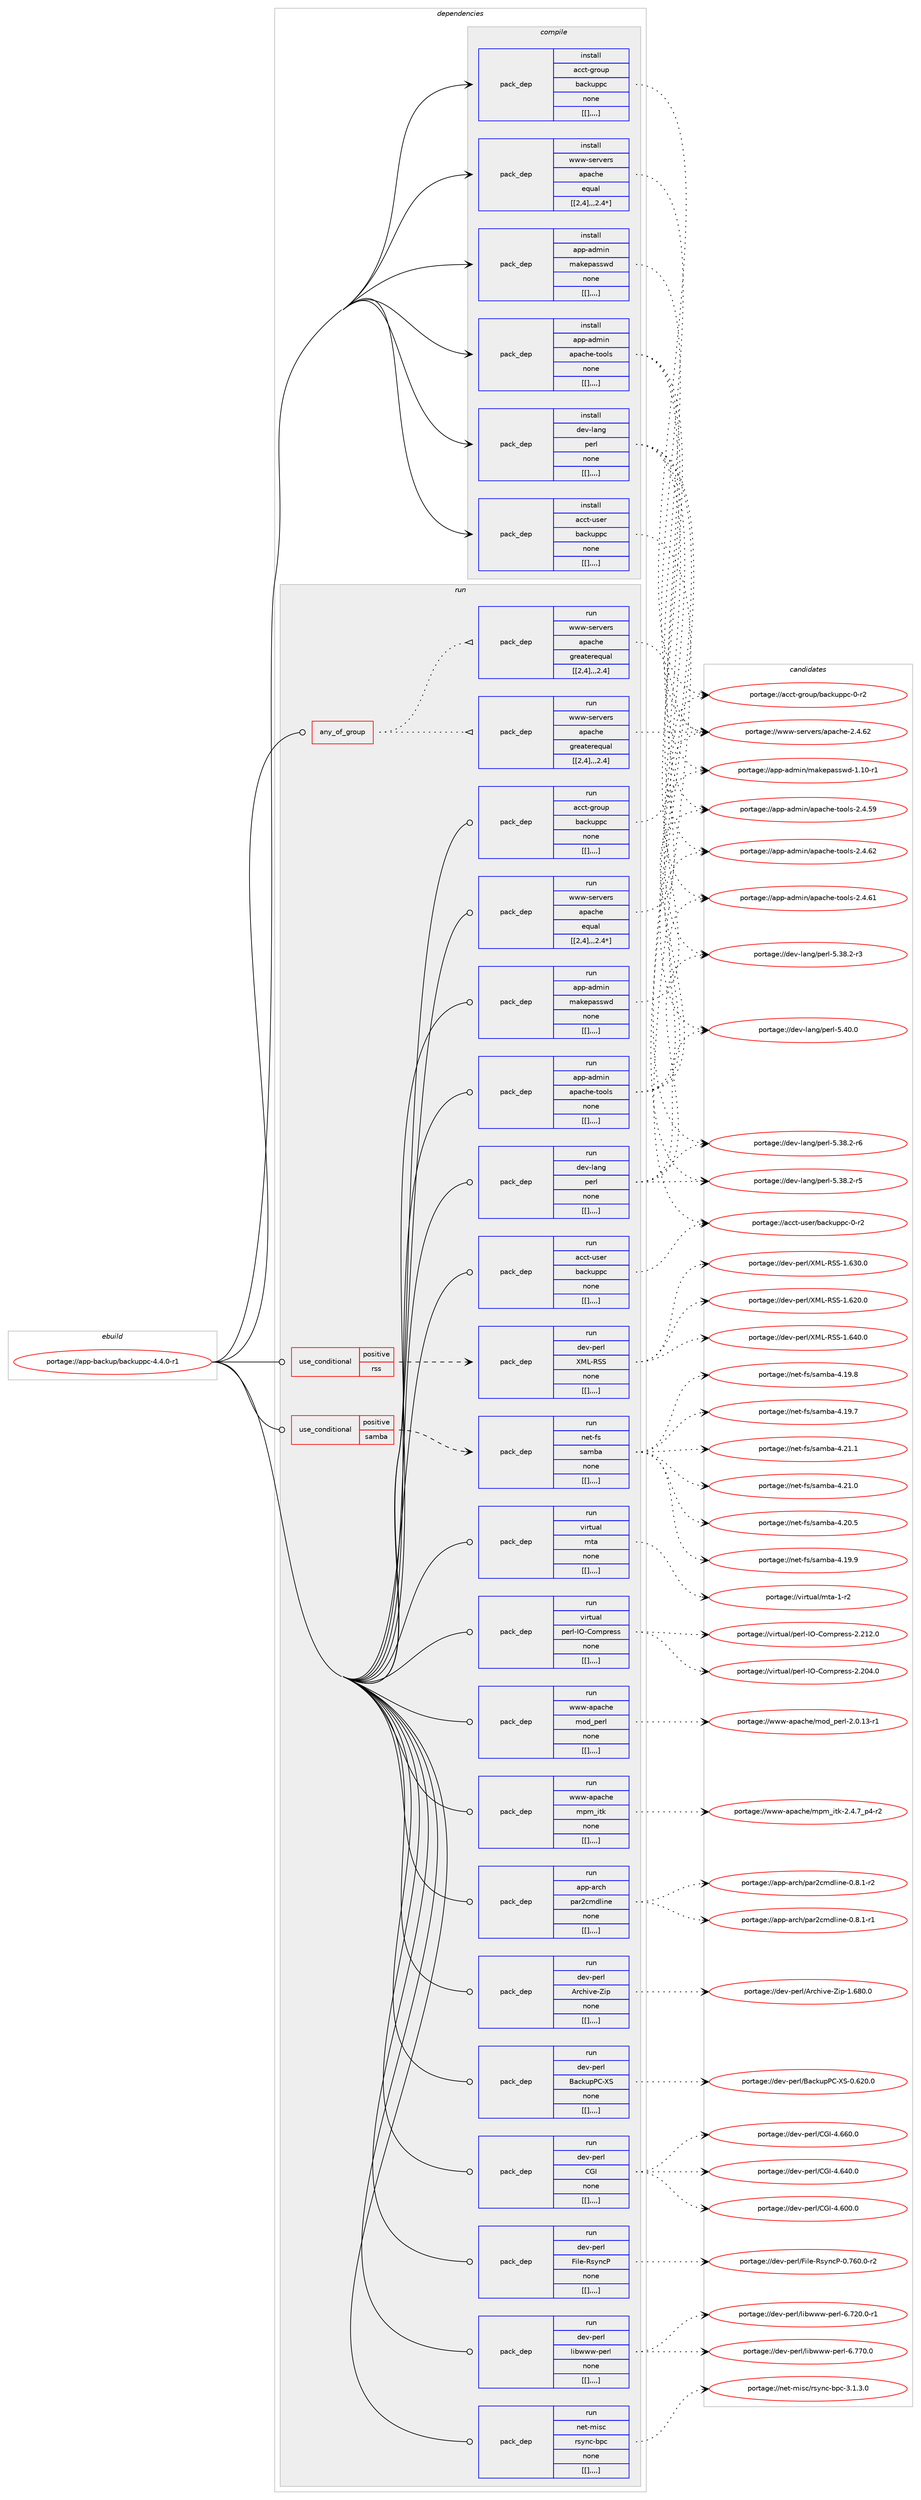 digraph prolog {

# *************
# Graph options
# *************

newrank=true;
concentrate=true;
compound=true;
graph [rankdir=LR,fontname=Helvetica,fontsize=10,ranksep=1.5];#, ranksep=2.5, nodesep=0.2];
edge  [arrowhead=vee];
node  [fontname=Helvetica,fontsize=10];

# **********
# The ebuild
# **********

subgraph cluster_leftcol {
color=gray;
label=<<i>ebuild</i>>;
id [label="portage://app-backup/backuppc-4.4.0-r1", color=red, width=4, href="../app-backup/backuppc-4.4.0-r1.svg"];
}

# ****************
# The dependencies
# ****************

subgraph cluster_midcol {
color=gray;
label=<<i>dependencies</i>>;
subgraph cluster_compile {
fillcolor="#eeeeee";
style=filled;
label=<<i>compile</i>>;
subgraph pack5897 {
dependency8247 [label=<<TABLE BORDER="0" CELLBORDER="1" CELLSPACING="0" CELLPADDING="4" WIDTH="220"><TR><TD ROWSPAN="6" CELLPADDING="30">pack_dep</TD></TR><TR><TD WIDTH="110">install</TD></TR><TR><TD>acct-group</TD></TR><TR><TD>backuppc</TD></TR><TR><TD>none</TD></TR><TR><TD>[[],,,,]</TD></TR></TABLE>>, shape=none, color=blue];
}
id:e -> dependency8247:w [weight=20,style="solid",arrowhead="vee"];
subgraph pack5913 {
dependency8285 [label=<<TABLE BORDER="0" CELLBORDER="1" CELLSPACING="0" CELLPADDING="4" WIDTH="220"><TR><TD ROWSPAN="6" CELLPADDING="30">pack_dep</TD></TR><TR><TD WIDTH="110">install</TD></TR><TR><TD>acct-user</TD></TR><TR><TD>backuppc</TD></TR><TR><TD>none</TD></TR><TR><TD>[[],,,,]</TD></TR></TABLE>>, shape=none, color=blue];
}
id:e -> dependency8285:w [weight=20,style="solid",arrowhead="vee"];
subgraph pack5925 {
dependency8306 [label=<<TABLE BORDER="0" CELLBORDER="1" CELLSPACING="0" CELLPADDING="4" WIDTH="220"><TR><TD ROWSPAN="6" CELLPADDING="30">pack_dep</TD></TR><TR><TD WIDTH="110">install</TD></TR><TR><TD>app-admin</TD></TR><TR><TD>apache-tools</TD></TR><TR><TD>none</TD></TR><TR><TD>[[],,,,]</TD></TR></TABLE>>, shape=none, color=blue];
}
id:e -> dependency8306:w [weight=20,style="solid",arrowhead="vee"];
subgraph pack5935 {
dependency8367 [label=<<TABLE BORDER="0" CELLBORDER="1" CELLSPACING="0" CELLPADDING="4" WIDTH="220"><TR><TD ROWSPAN="6" CELLPADDING="30">pack_dep</TD></TR><TR><TD WIDTH="110">install</TD></TR><TR><TD>app-admin</TD></TR><TR><TD>makepasswd</TD></TR><TR><TD>none</TD></TR><TR><TD>[[],,,,]</TD></TR></TABLE>>, shape=none, color=blue];
}
id:e -> dependency8367:w [weight=20,style="solid",arrowhead="vee"];
subgraph pack5983 {
dependency8421 [label=<<TABLE BORDER="0" CELLBORDER="1" CELLSPACING="0" CELLPADDING="4" WIDTH="220"><TR><TD ROWSPAN="6" CELLPADDING="30">pack_dep</TD></TR><TR><TD WIDTH="110">install</TD></TR><TR><TD>dev-lang</TD></TR><TR><TD>perl</TD></TR><TR><TD>none</TD></TR><TR><TD>[[],,,,]</TD></TR></TABLE>>, shape=none, color=blue];
}
id:e -> dependency8421:w [weight=20,style="solid",arrowhead="vee"];
subgraph pack6026 {
dependency8478 [label=<<TABLE BORDER="0" CELLBORDER="1" CELLSPACING="0" CELLPADDING="4" WIDTH="220"><TR><TD ROWSPAN="6" CELLPADDING="30">pack_dep</TD></TR><TR><TD WIDTH="110">install</TD></TR><TR><TD>www-servers</TD></TR><TR><TD>apache</TD></TR><TR><TD>equal</TD></TR><TR><TD>[[2,4],,,2.4*]</TD></TR></TABLE>>, shape=none, color=blue];
}
id:e -> dependency8478:w [weight=20,style="solid",arrowhead="vee"];
}
subgraph cluster_compileandrun {
fillcolor="#eeeeee";
style=filled;
label=<<i>compile and run</i>>;
}
subgraph cluster_run {
fillcolor="#eeeeee";
style=filled;
label=<<i>run</i>>;
subgraph any32 {
dependency8513 [label=<<TABLE BORDER="0" CELLBORDER="1" CELLSPACING="0" CELLPADDING="4"><TR><TD CELLPADDING="10">any_of_group</TD></TR></TABLE>>, shape=none, color=red];subgraph pack6058 {
dependency8514 [label=<<TABLE BORDER="0" CELLBORDER="1" CELLSPACING="0" CELLPADDING="4" WIDTH="220"><TR><TD ROWSPAN="6" CELLPADDING="30">pack_dep</TD></TR><TR><TD WIDTH="110">run</TD></TR><TR><TD>www-servers</TD></TR><TR><TD>apache</TD></TR><TR><TD>greaterequal</TD></TR><TR><TD>[[2,4],,,2.4]</TD></TR></TABLE>>, shape=none, color=blue];
}
dependency8513:e -> dependency8514:w [weight=20,style="dotted",arrowhead="oinv"];
subgraph pack6061 {
dependency8554 [label=<<TABLE BORDER="0" CELLBORDER="1" CELLSPACING="0" CELLPADDING="4" WIDTH="220"><TR><TD ROWSPAN="6" CELLPADDING="30">pack_dep</TD></TR><TR><TD WIDTH="110">run</TD></TR><TR><TD>www-servers</TD></TR><TR><TD>apache</TD></TR><TR><TD>greaterequal</TD></TR><TR><TD>[[2,4],,,2.4]</TD></TR></TABLE>>, shape=none, color=blue];
}
dependency8513:e -> dependency8554:w [weight=20,style="dotted",arrowhead="oinv"];
}
id:e -> dependency8513:w [weight=20,style="solid",arrowhead="odot"];
subgraph cond2459 {
dependency8578 [label=<<TABLE BORDER="0" CELLBORDER="1" CELLSPACING="0" CELLPADDING="4"><TR><TD ROWSPAN="3" CELLPADDING="10">use_conditional</TD></TR><TR><TD>positive</TD></TR><TR><TD>rss</TD></TR></TABLE>>, shape=none, color=red];
subgraph pack6100 {
dependency8616 [label=<<TABLE BORDER="0" CELLBORDER="1" CELLSPACING="0" CELLPADDING="4" WIDTH="220"><TR><TD ROWSPAN="6" CELLPADDING="30">pack_dep</TD></TR><TR><TD WIDTH="110">run</TD></TR><TR><TD>dev-perl</TD></TR><TR><TD>XML-RSS</TD></TR><TR><TD>none</TD></TR><TR><TD>[[],,,,]</TD></TR></TABLE>>, shape=none, color=blue];
}
dependency8578:e -> dependency8616:w [weight=20,style="dashed",arrowhead="vee"];
}
id:e -> dependency8578:w [weight=20,style="solid",arrowhead="odot"];
subgraph cond2486 {
dependency8637 [label=<<TABLE BORDER="0" CELLBORDER="1" CELLSPACING="0" CELLPADDING="4"><TR><TD ROWSPAN="3" CELLPADDING="10">use_conditional</TD></TR><TR><TD>positive</TD></TR><TR><TD>samba</TD></TR></TABLE>>, shape=none, color=red];
subgraph pack6223 {
dependency8785 [label=<<TABLE BORDER="0" CELLBORDER="1" CELLSPACING="0" CELLPADDING="4" WIDTH="220"><TR><TD ROWSPAN="6" CELLPADDING="30">pack_dep</TD></TR><TR><TD WIDTH="110">run</TD></TR><TR><TD>net-fs</TD></TR><TR><TD>samba</TD></TR><TR><TD>none</TD></TR><TR><TD>[[],,,,]</TD></TR></TABLE>>, shape=none, color=blue];
}
dependency8637:e -> dependency8785:w [weight=20,style="dashed",arrowhead="vee"];
}
id:e -> dependency8637:w [weight=20,style="solid",arrowhead="odot"];
subgraph pack6238 {
dependency8792 [label=<<TABLE BORDER="0" CELLBORDER="1" CELLSPACING="0" CELLPADDING="4" WIDTH="220"><TR><TD ROWSPAN="6" CELLPADDING="30">pack_dep</TD></TR><TR><TD WIDTH="110">run</TD></TR><TR><TD>acct-group</TD></TR><TR><TD>backuppc</TD></TR><TR><TD>none</TD></TR><TR><TD>[[],,,,]</TD></TR></TABLE>>, shape=none, color=blue];
}
id:e -> dependency8792:w [weight=20,style="solid",arrowhead="odot"];
subgraph pack6241 {
dependency8851 [label=<<TABLE BORDER="0" CELLBORDER="1" CELLSPACING="0" CELLPADDING="4" WIDTH="220"><TR><TD ROWSPAN="6" CELLPADDING="30">pack_dep</TD></TR><TR><TD WIDTH="110">run</TD></TR><TR><TD>acct-user</TD></TR><TR><TD>backuppc</TD></TR><TR><TD>none</TD></TR><TR><TD>[[],,,,]</TD></TR></TABLE>>, shape=none, color=blue];
}
id:e -> dependency8851:w [weight=20,style="solid",arrowhead="odot"];
subgraph pack6285 {
dependency8877 [label=<<TABLE BORDER="0" CELLBORDER="1" CELLSPACING="0" CELLPADDING="4" WIDTH="220"><TR><TD ROWSPAN="6" CELLPADDING="30">pack_dep</TD></TR><TR><TD WIDTH="110">run</TD></TR><TR><TD>app-admin</TD></TR><TR><TD>apache-tools</TD></TR><TR><TD>none</TD></TR><TR><TD>[[],,,,]</TD></TR></TABLE>>, shape=none, color=blue];
}
id:e -> dependency8877:w [weight=20,style="solid",arrowhead="odot"];
subgraph pack6314 {
dependency8918 [label=<<TABLE BORDER="0" CELLBORDER="1" CELLSPACING="0" CELLPADDING="4" WIDTH="220"><TR><TD ROWSPAN="6" CELLPADDING="30">pack_dep</TD></TR><TR><TD WIDTH="110">run</TD></TR><TR><TD>app-admin</TD></TR><TR><TD>makepasswd</TD></TR><TR><TD>none</TD></TR><TR><TD>[[],,,,]</TD></TR></TABLE>>, shape=none, color=blue];
}
id:e -> dependency8918:w [weight=20,style="solid",arrowhead="odot"];
subgraph pack6342 {
dependency8981 [label=<<TABLE BORDER="0" CELLBORDER="1" CELLSPACING="0" CELLPADDING="4" WIDTH="220"><TR><TD ROWSPAN="6" CELLPADDING="30">pack_dep</TD></TR><TR><TD WIDTH="110">run</TD></TR><TR><TD>app-arch</TD></TR><TR><TD>par2cmdline</TD></TR><TR><TD>none</TD></TR><TR><TD>[[],,,,]</TD></TR></TABLE>>, shape=none, color=blue];
}
id:e -> dependency8981:w [weight=20,style="solid",arrowhead="odot"];
subgraph pack6372 {
dependency8988 [label=<<TABLE BORDER="0" CELLBORDER="1" CELLSPACING="0" CELLPADDING="4" WIDTH="220"><TR><TD ROWSPAN="6" CELLPADDING="30">pack_dep</TD></TR><TR><TD WIDTH="110">run</TD></TR><TR><TD>dev-lang</TD></TR><TR><TD>perl</TD></TR><TR><TD>none</TD></TR><TR><TD>[[],,,,]</TD></TR></TABLE>>, shape=none, color=blue];
}
id:e -> dependency8988:w [weight=20,style="solid",arrowhead="odot"];
subgraph pack6376 {
dependency9051 [label=<<TABLE BORDER="0" CELLBORDER="1" CELLSPACING="0" CELLPADDING="4" WIDTH="220"><TR><TD ROWSPAN="6" CELLPADDING="30">pack_dep</TD></TR><TR><TD WIDTH="110">run</TD></TR><TR><TD>dev-perl</TD></TR><TR><TD>Archive-Zip</TD></TR><TR><TD>none</TD></TR><TR><TD>[[],,,,]</TD></TR></TABLE>>, shape=none, color=blue];
}
id:e -> dependency9051:w [weight=20,style="solid",arrowhead="odot"];
subgraph pack6425 {
dependency9093 [label=<<TABLE BORDER="0" CELLBORDER="1" CELLSPACING="0" CELLPADDING="4" WIDTH="220"><TR><TD ROWSPAN="6" CELLPADDING="30">pack_dep</TD></TR><TR><TD WIDTH="110">run</TD></TR><TR><TD>dev-perl</TD></TR><TR><TD>BackupPC-XS</TD></TR><TR><TD>none</TD></TR><TR><TD>[[],,,,]</TD></TR></TABLE>>, shape=none, color=blue];
}
id:e -> dependency9093:w [weight=20,style="solid",arrowhead="odot"];
subgraph pack6468 {
dependency9113 [label=<<TABLE BORDER="0" CELLBORDER="1" CELLSPACING="0" CELLPADDING="4" WIDTH="220"><TR><TD ROWSPAN="6" CELLPADDING="30">pack_dep</TD></TR><TR><TD WIDTH="110">run</TD></TR><TR><TD>dev-perl</TD></TR><TR><TD>CGI</TD></TR><TR><TD>none</TD></TR><TR><TD>[[],,,,]</TD></TR></TABLE>>, shape=none, color=blue];
}
id:e -> dependency9113:w [weight=20,style="solid",arrowhead="odot"];
subgraph pack6489 {
dependency9138 [label=<<TABLE BORDER="0" CELLBORDER="1" CELLSPACING="0" CELLPADDING="4" WIDTH="220"><TR><TD ROWSPAN="6" CELLPADDING="30">pack_dep</TD></TR><TR><TD WIDTH="110">run</TD></TR><TR><TD>dev-perl</TD></TR><TR><TD>File-RsyncP</TD></TR><TR><TD>none</TD></TR><TR><TD>[[],,,,]</TD></TR></TABLE>>, shape=none, color=blue];
}
id:e -> dependency9138:w [weight=20,style="solid",arrowhead="odot"];
subgraph pack6493 {
dependency9163 [label=<<TABLE BORDER="0" CELLBORDER="1" CELLSPACING="0" CELLPADDING="4" WIDTH="220"><TR><TD ROWSPAN="6" CELLPADDING="30">pack_dep</TD></TR><TR><TD WIDTH="110">run</TD></TR><TR><TD>dev-perl</TD></TR><TR><TD>libwww-perl</TD></TR><TR><TD>none</TD></TR><TR><TD>[[],,,,]</TD></TR></TABLE>>, shape=none, color=blue];
}
id:e -> dependency9163:w [weight=20,style="solid",arrowhead="odot"];
subgraph pack6540 {
dependency9203 [label=<<TABLE BORDER="0" CELLBORDER="1" CELLSPACING="0" CELLPADDING="4" WIDTH="220"><TR><TD ROWSPAN="6" CELLPADDING="30">pack_dep</TD></TR><TR><TD WIDTH="110">run</TD></TR><TR><TD>net-misc</TD></TR><TR><TD>rsync-bpc</TD></TR><TR><TD>none</TD></TR><TR><TD>[[],,,,]</TD></TR></TABLE>>, shape=none, color=blue];
}
id:e -> dependency9203:w [weight=20,style="solid",arrowhead="odot"];
subgraph pack6556 {
dependency9229 [label=<<TABLE BORDER="0" CELLBORDER="1" CELLSPACING="0" CELLPADDING="4" WIDTH="220"><TR><TD ROWSPAN="6" CELLPADDING="30">pack_dep</TD></TR><TR><TD WIDTH="110">run</TD></TR><TR><TD>virtual</TD></TR><TR><TD>mta</TD></TR><TR><TD>none</TD></TR><TR><TD>[[],,,,]</TD></TR></TABLE>>, shape=none, color=blue];
}
id:e -> dependency9229:w [weight=20,style="solid",arrowhead="odot"];
subgraph pack6598 {
dependency9291 [label=<<TABLE BORDER="0" CELLBORDER="1" CELLSPACING="0" CELLPADDING="4" WIDTH="220"><TR><TD ROWSPAN="6" CELLPADDING="30">pack_dep</TD></TR><TR><TD WIDTH="110">run</TD></TR><TR><TD>virtual</TD></TR><TR><TD>perl-IO-Compress</TD></TR><TR><TD>none</TD></TR><TR><TD>[[],,,,]</TD></TR></TABLE>>, shape=none, color=blue];
}
id:e -> dependency9291:w [weight=20,style="solid",arrowhead="odot"];
subgraph pack6601 {
dependency9367 [label=<<TABLE BORDER="0" CELLBORDER="1" CELLSPACING="0" CELLPADDING="4" WIDTH="220"><TR><TD ROWSPAN="6" CELLPADDING="30">pack_dep</TD></TR><TR><TD WIDTH="110">run</TD></TR><TR><TD>www-apache</TD></TR><TR><TD>mod_perl</TD></TR><TR><TD>none</TD></TR><TR><TD>[[],,,,]</TD></TR></TABLE>>, shape=none, color=blue];
}
id:e -> dependency9367:w [weight=20,style="solid",arrowhead="odot"];
subgraph pack6666 {
dependency9401 [label=<<TABLE BORDER="0" CELLBORDER="1" CELLSPACING="0" CELLPADDING="4" WIDTH="220"><TR><TD ROWSPAN="6" CELLPADDING="30">pack_dep</TD></TR><TR><TD WIDTH="110">run</TD></TR><TR><TD>www-apache</TD></TR><TR><TD>mpm_itk</TD></TR><TR><TD>none</TD></TR><TR><TD>[[],,,,]</TD></TR></TABLE>>, shape=none, color=blue];
}
id:e -> dependency9401:w [weight=20,style="solid",arrowhead="odot"];
subgraph pack6688 {
dependency9404 [label=<<TABLE BORDER="0" CELLBORDER="1" CELLSPACING="0" CELLPADDING="4" WIDTH="220"><TR><TD ROWSPAN="6" CELLPADDING="30">pack_dep</TD></TR><TR><TD WIDTH="110">run</TD></TR><TR><TD>www-servers</TD></TR><TR><TD>apache</TD></TR><TR><TD>equal</TD></TR><TR><TD>[[2,4],,,2.4*]</TD></TR></TABLE>>, shape=none, color=blue];
}
id:e -> dependency9404:w [weight=20,style="solid",arrowhead="odot"];
}
}

# **************
# The candidates
# **************

subgraph cluster_choices {
rank=same;
color=gray;
label=<<i>candidates</i>>;

subgraph choice5752 {
color=black;
nodesep=1;
choice97999911645103114111117112479897991071171121129945484511450 [label="portage://acct-group/backuppc-0-r2", color=red, width=4,href="../acct-group/backuppc-0-r2.svg"];
dependency8247:e -> choice97999911645103114111117112479897991071171121129945484511450:w [style=dotted,weight="100"];
}
subgraph choice5806 {
color=black;
nodesep=1;
choice97999911645117115101114479897991071171121129945484511450 [label="portage://acct-user/backuppc-0-r2", color=red, width=4,href="../acct-user/backuppc-0-r2.svg"];
dependency8285:e -> choice97999911645117115101114479897991071171121129945484511450:w [style=dotted,weight="100"];
}
subgraph choice5883 {
color=black;
nodesep=1;
choice971121124597100109105110479711297991041014511611111110811545504652465450 [label="portage://app-admin/apache-tools-2.4.62", color=red, width=4,href="../app-admin/apache-tools-2.4.62.svg"];
choice971121124597100109105110479711297991041014511611111110811545504652465449 [label="portage://app-admin/apache-tools-2.4.61", color=red, width=4,href="../app-admin/apache-tools-2.4.61.svg"];
choice971121124597100109105110479711297991041014511611111110811545504652465357 [label="portage://app-admin/apache-tools-2.4.59", color=red, width=4,href="../app-admin/apache-tools-2.4.59.svg"];
dependency8306:e -> choice971121124597100109105110479711297991041014511611111110811545504652465450:w [style=dotted,weight="100"];
dependency8306:e -> choice971121124597100109105110479711297991041014511611111110811545504652465449:w [style=dotted,weight="100"];
dependency8306:e -> choice971121124597100109105110479711297991041014511611111110811545504652465357:w [style=dotted,weight="100"];
}
subgraph choice5887 {
color=black;
nodesep=1;
choice97112112459710010910511047109971071011129711511511910045494649484511449 [label="portage://app-admin/makepasswd-1.10-r1", color=red, width=4,href="../app-admin/makepasswd-1.10-r1.svg"];
dependency8367:e -> choice97112112459710010910511047109971071011129711511511910045494649484511449:w [style=dotted,weight="100"];
}
subgraph choice5901 {
color=black;
nodesep=1;
choice10010111845108971101034711210111410845534652484648 [label="portage://dev-lang/perl-5.40.0", color=red, width=4,href="../dev-lang/perl-5.40.0.svg"];
choice100101118451089711010347112101114108455346515646504511454 [label="portage://dev-lang/perl-5.38.2-r6", color=red, width=4,href="../dev-lang/perl-5.38.2-r6.svg"];
choice100101118451089711010347112101114108455346515646504511453 [label="portage://dev-lang/perl-5.38.2-r5", color=red, width=4,href="../dev-lang/perl-5.38.2-r5.svg"];
choice100101118451089711010347112101114108455346515646504511451 [label="portage://dev-lang/perl-5.38.2-r3", color=red, width=4,href="../dev-lang/perl-5.38.2-r3.svg"];
dependency8421:e -> choice10010111845108971101034711210111410845534652484648:w [style=dotted,weight="100"];
dependency8421:e -> choice100101118451089711010347112101114108455346515646504511454:w [style=dotted,weight="100"];
dependency8421:e -> choice100101118451089711010347112101114108455346515646504511453:w [style=dotted,weight="100"];
dependency8421:e -> choice100101118451089711010347112101114108455346515646504511451:w [style=dotted,weight="100"];
}
subgraph choice5921 {
color=black;
nodesep=1;
choice119119119451151011141181011141154797112979910410145504652465450 [label="portage://www-servers/apache-2.4.62", color=red, width=4,href="../www-servers/apache-2.4.62.svg"];
dependency8478:e -> choice119119119451151011141181011141154797112979910410145504652465450:w [style=dotted,weight="100"];
}
subgraph choice5923 {
color=black;
nodesep=1;
choice119119119451151011141181011141154797112979910410145504652465450 [label="portage://www-servers/apache-2.4.62", color=red, width=4,href="../www-servers/apache-2.4.62.svg"];
dependency8514:e -> choice119119119451151011141181011141154797112979910410145504652465450:w [style=dotted,weight="100"];
}
subgraph choice5924 {
color=black;
nodesep=1;
choice119119119451151011141181011141154797112979910410145504652465450 [label="portage://www-servers/apache-2.4.62", color=red, width=4,href="../www-servers/apache-2.4.62.svg"];
dependency8554:e -> choice119119119451151011141181011141154797112979910410145504652465450:w [style=dotted,weight="100"];
}
subgraph choice5986 {
color=black;
nodesep=1;
choice1001011184511210111410847887776458283834549465452484648 [label="portage://dev-perl/XML-RSS-1.640.0", color=red, width=4,href="../dev-perl/XML-RSS-1.640.0.svg"];
choice1001011184511210111410847887776458283834549465451484648 [label="portage://dev-perl/XML-RSS-1.630.0", color=red, width=4,href="../dev-perl/XML-RSS-1.630.0.svg"];
choice1001011184511210111410847887776458283834549465450484648 [label="portage://dev-perl/XML-RSS-1.620.0", color=red, width=4,href="../dev-perl/XML-RSS-1.620.0.svg"];
dependency8616:e -> choice1001011184511210111410847887776458283834549465452484648:w [style=dotted,weight="100"];
dependency8616:e -> choice1001011184511210111410847887776458283834549465451484648:w [style=dotted,weight="100"];
dependency8616:e -> choice1001011184511210111410847887776458283834549465450484648:w [style=dotted,weight="100"];
}
subgraph choice6032 {
color=black;
nodesep=1;
choice110101116451021154711597109989745524650494649 [label="portage://net-fs/samba-4.21.1", color=red, width=4,href="../net-fs/samba-4.21.1.svg"];
choice110101116451021154711597109989745524650494648 [label="portage://net-fs/samba-4.21.0", color=red, width=4,href="../net-fs/samba-4.21.0.svg"];
choice110101116451021154711597109989745524650484653 [label="portage://net-fs/samba-4.20.5", color=red, width=4,href="../net-fs/samba-4.20.5.svg"];
choice110101116451021154711597109989745524649574657 [label="portage://net-fs/samba-4.19.9", color=red, width=4,href="../net-fs/samba-4.19.9.svg"];
choice110101116451021154711597109989745524649574656 [label="portage://net-fs/samba-4.19.8", color=red, width=4,href="../net-fs/samba-4.19.8.svg"];
choice110101116451021154711597109989745524649574655 [label="portage://net-fs/samba-4.19.7", color=red, width=4,href="../net-fs/samba-4.19.7.svg"];
dependency8785:e -> choice110101116451021154711597109989745524650494649:w [style=dotted,weight="100"];
dependency8785:e -> choice110101116451021154711597109989745524650494648:w [style=dotted,weight="100"];
dependency8785:e -> choice110101116451021154711597109989745524650484653:w [style=dotted,weight="100"];
dependency8785:e -> choice110101116451021154711597109989745524649574657:w [style=dotted,weight="100"];
dependency8785:e -> choice110101116451021154711597109989745524649574656:w [style=dotted,weight="100"];
dependency8785:e -> choice110101116451021154711597109989745524649574655:w [style=dotted,weight="100"];
}
subgraph choice6047 {
color=black;
nodesep=1;
choice97999911645103114111117112479897991071171121129945484511450 [label="portage://acct-group/backuppc-0-r2", color=red, width=4,href="../acct-group/backuppc-0-r2.svg"];
dependency8792:e -> choice97999911645103114111117112479897991071171121129945484511450:w [style=dotted,weight="100"];
}
subgraph choice6092 {
color=black;
nodesep=1;
choice97999911645117115101114479897991071171121129945484511450 [label="portage://acct-user/backuppc-0-r2", color=red, width=4,href="../acct-user/backuppc-0-r2.svg"];
dependency8851:e -> choice97999911645117115101114479897991071171121129945484511450:w [style=dotted,weight="100"];
}
subgraph choice6143 {
color=black;
nodesep=1;
choice971121124597100109105110479711297991041014511611111110811545504652465450 [label="portage://app-admin/apache-tools-2.4.62", color=red, width=4,href="../app-admin/apache-tools-2.4.62.svg"];
choice971121124597100109105110479711297991041014511611111110811545504652465449 [label="portage://app-admin/apache-tools-2.4.61", color=red, width=4,href="../app-admin/apache-tools-2.4.61.svg"];
choice971121124597100109105110479711297991041014511611111110811545504652465357 [label="portage://app-admin/apache-tools-2.4.59", color=red, width=4,href="../app-admin/apache-tools-2.4.59.svg"];
dependency8877:e -> choice971121124597100109105110479711297991041014511611111110811545504652465450:w [style=dotted,weight="100"];
dependency8877:e -> choice971121124597100109105110479711297991041014511611111110811545504652465449:w [style=dotted,weight="100"];
dependency8877:e -> choice971121124597100109105110479711297991041014511611111110811545504652465357:w [style=dotted,weight="100"];
}
subgraph choice6162 {
color=black;
nodesep=1;
choice97112112459710010910511047109971071011129711511511910045494649484511449 [label="portage://app-admin/makepasswd-1.10-r1", color=red, width=4,href="../app-admin/makepasswd-1.10-r1.svg"];
dependency8918:e -> choice97112112459710010910511047109971071011129711511511910045494649484511449:w [style=dotted,weight="100"];
}
subgraph choice6164 {
color=black;
nodesep=1;
choice97112112459711499104471129711450991091001081051101014548465646494511450 [label="portage://app-arch/par2cmdline-0.8.1-r2", color=red, width=4,href="../app-arch/par2cmdline-0.8.1-r2.svg"];
choice97112112459711499104471129711450991091001081051101014548465646494511449 [label="portage://app-arch/par2cmdline-0.8.1-r1", color=red, width=4,href="../app-arch/par2cmdline-0.8.1-r1.svg"];
dependency8981:e -> choice97112112459711499104471129711450991091001081051101014548465646494511450:w [style=dotted,weight="100"];
dependency8981:e -> choice97112112459711499104471129711450991091001081051101014548465646494511449:w [style=dotted,weight="100"];
}
subgraph choice6168 {
color=black;
nodesep=1;
choice10010111845108971101034711210111410845534652484648 [label="portage://dev-lang/perl-5.40.0", color=red, width=4,href="../dev-lang/perl-5.40.0.svg"];
choice100101118451089711010347112101114108455346515646504511454 [label="portage://dev-lang/perl-5.38.2-r6", color=red, width=4,href="../dev-lang/perl-5.38.2-r6.svg"];
choice100101118451089711010347112101114108455346515646504511453 [label="portage://dev-lang/perl-5.38.2-r5", color=red, width=4,href="../dev-lang/perl-5.38.2-r5.svg"];
choice100101118451089711010347112101114108455346515646504511451 [label="portage://dev-lang/perl-5.38.2-r3", color=red, width=4,href="../dev-lang/perl-5.38.2-r3.svg"];
dependency8988:e -> choice10010111845108971101034711210111410845534652484648:w [style=dotted,weight="100"];
dependency8988:e -> choice100101118451089711010347112101114108455346515646504511454:w [style=dotted,weight="100"];
dependency8988:e -> choice100101118451089711010347112101114108455346515646504511453:w [style=dotted,weight="100"];
dependency8988:e -> choice100101118451089711010347112101114108455346515646504511451:w [style=dotted,weight="100"];
}
subgraph choice6174 {
color=black;
nodesep=1;
choice1001011184511210111410847651149910410511810145901051124549465456484648 [label="portage://dev-perl/Archive-Zip-1.680.0", color=red, width=4,href="../dev-perl/Archive-Zip-1.680.0.svg"];
dependency9051:e -> choice1001011184511210111410847651149910410511810145901051124549465456484648:w [style=dotted,weight="100"];
}
subgraph choice6188 {
color=black;
nodesep=1;
choice100101118451121011141084766979910711711280674588834548465450484648 [label="portage://dev-perl/BackupPC-XS-0.620.0", color=red, width=4,href="../dev-perl/BackupPC-XS-0.620.0.svg"];
dependency9093:e -> choice100101118451121011141084766979910711711280674588834548465450484648:w [style=dotted,weight="100"];
}
subgraph choice6190 {
color=black;
nodesep=1;
choice10010111845112101114108476771734552465454484648 [label="portage://dev-perl/CGI-4.660.0", color=red, width=4,href="../dev-perl/CGI-4.660.0.svg"];
choice10010111845112101114108476771734552465452484648 [label="portage://dev-perl/CGI-4.640.0", color=red, width=4,href="../dev-perl/CGI-4.640.0.svg"];
choice10010111845112101114108476771734552465448484648 [label="portage://dev-perl/CGI-4.600.0", color=red, width=4,href="../dev-perl/CGI-4.600.0.svg"];
dependency9113:e -> choice10010111845112101114108476771734552465454484648:w [style=dotted,weight="100"];
dependency9113:e -> choice10010111845112101114108476771734552465452484648:w [style=dotted,weight="100"];
dependency9113:e -> choice10010111845112101114108476771734552465448484648:w [style=dotted,weight="100"];
}
subgraph choice6248 {
color=black;
nodesep=1;
choice1001011184511210111410847701051081014582115121110998045484655544846484511450 [label="portage://dev-perl/File-RsyncP-0.760.0-r2", color=red, width=4,href="../dev-perl/File-RsyncP-0.760.0-r2.svg"];
dependency9138:e -> choice1001011184511210111410847701051081014582115121110998045484655544846484511450:w [style=dotted,weight="100"];
}
subgraph choice6250 {
color=black;
nodesep=1;
choice100101118451121011141084710810598119119119451121011141084554465555484648 [label="portage://dev-perl/libwww-perl-6.770.0", color=red, width=4,href="../dev-perl/libwww-perl-6.770.0.svg"];
choice1001011184511210111410847108105981191191194511210111410845544655504846484511449 [label="portage://dev-perl/libwww-perl-6.720.0-r1", color=red, width=4,href="../dev-perl/libwww-perl-6.720.0-r1.svg"];
dependency9163:e -> choice100101118451121011141084710810598119119119451121011141084554465555484648:w [style=dotted,weight="100"];
dependency9163:e -> choice1001011184511210111410847108105981191191194511210111410845544655504846484511449:w [style=dotted,weight="100"];
}
subgraph choice6254 {
color=black;
nodesep=1;
choice110101116451091051159947114115121110994598112994551464946514648 [label="portage://net-misc/rsync-bpc-3.1.3.0", color=red, width=4,href="../net-misc/rsync-bpc-3.1.3.0.svg"];
dependency9203:e -> choice110101116451091051159947114115121110994598112994551464946514648:w [style=dotted,weight="100"];
}
subgraph choice6275 {
color=black;
nodesep=1;
choice11810511411611797108471091169745494511450 [label="portage://virtual/mta-1-r2", color=red, width=4,href="../virtual/mta-1-r2.svg"];
dependency9229:e -> choice11810511411611797108471091169745494511450:w [style=dotted,weight="100"];
}
subgraph choice6278 {
color=black;
nodesep=1;
choice118105114116117971084711210111410845737945671111091121141011151154550465049504648 [label="portage://virtual/perl-IO-Compress-2.212.0", color=red, width=4,href="../virtual/perl-IO-Compress-2.212.0.svg"];
choice118105114116117971084711210111410845737945671111091121141011151154550465048524648 [label="portage://virtual/perl-IO-Compress-2.204.0", color=red, width=4,href="../virtual/perl-IO-Compress-2.204.0.svg"];
dependency9291:e -> choice118105114116117971084711210111410845737945671111091121141011151154550465049504648:w [style=dotted,weight="100"];
dependency9291:e -> choice118105114116117971084711210111410845737945671111091121141011151154550465048524648:w [style=dotted,weight="100"];
}
subgraph choice6296 {
color=black;
nodesep=1;
choice119119119459711297991041014710911110095112101114108455046484649514511449 [label="portage://www-apache/mod_perl-2.0.13-r1", color=red, width=4,href="../www-apache/mod_perl-2.0.13-r1.svg"];
dependency9367:e -> choice119119119459711297991041014710911110095112101114108455046484649514511449:w [style=dotted,weight="100"];
}
subgraph choice6299 {
color=black;
nodesep=1;
choice11911911945971129799104101471091121099510511610745504652465595112524511450 [label="portage://www-apache/mpm_itk-2.4.7_p4-r2", color=red, width=4,href="../www-apache/mpm_itk-2.4.7_p4-r2.svg"];
dependency9401:e -> choice11911911945971129799104101471091121099510511610745504652465595112524511450:w [style=dotted,weight="100"];
}
subgraph choice6332 {
color=black;
nodesep=1;
choice119119119451151011141181011141154797112979910410145504652465450 [label="portage://www-servers/apache-2.4.62", color=red, width=4,href="../www-servers/apache-2.4.62.svg"];
dependency9404:e -> choice119119119451151011141181011141154797112979910410145504652465450:w [style=dotted,weight="100"];
}
}

}
